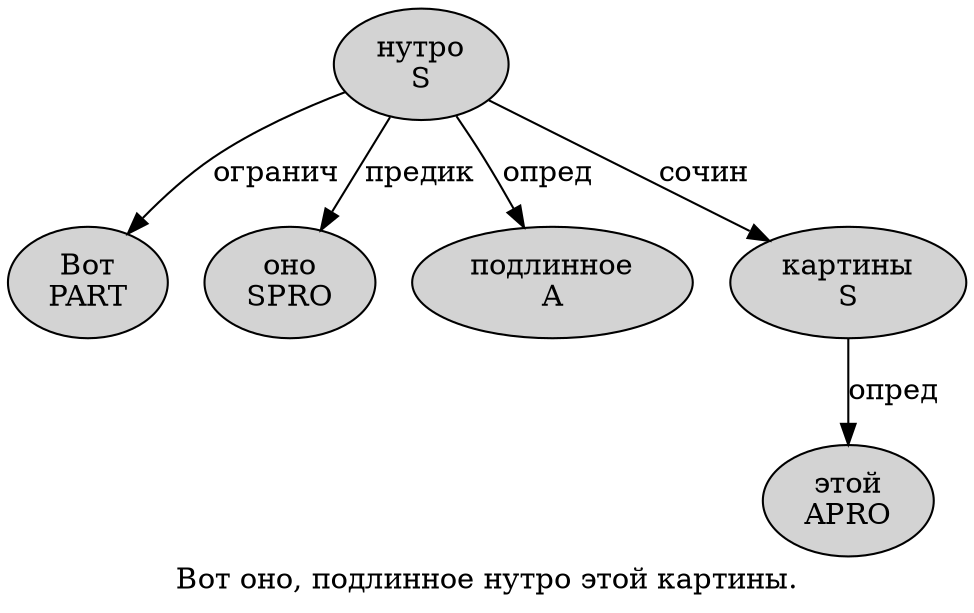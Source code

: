 digraph SENTENCE_1747 {
	graph [label="Вот оно, подлинное нутро этой картины."]
	node [style=filled]
		0 [label="Вот
PART" color="" fillcolor=lightgray penwidth=1 shape=ellipse]
		1 [label="оно
SPRO" color="" fillcolor=lightgray penwidth=1 shape=ellipse]
		3 [label="подлинное
A" color="" fillcolor=lightgray penwidth=1 shape=ellipse]
		4 [label="нутро
S" color="" fillcolor=lightgray penwidth=1 shape=ellipse]
		5 [label="этой
APRO" color="" fillcolor=lightgray penwidth=1 shape=ellipse]
		6 [label="картины
S" color="" fillcolor=lightgray penwidth=1 shape=ellipse]
			6 -> 5 [label="опред"]
			4 -> 0 [label="огранич"]
			4 -> 1 [label="предик"]
			4 -> 3 [label="опред"]
			4 -> 6 [label="сочин"]
}